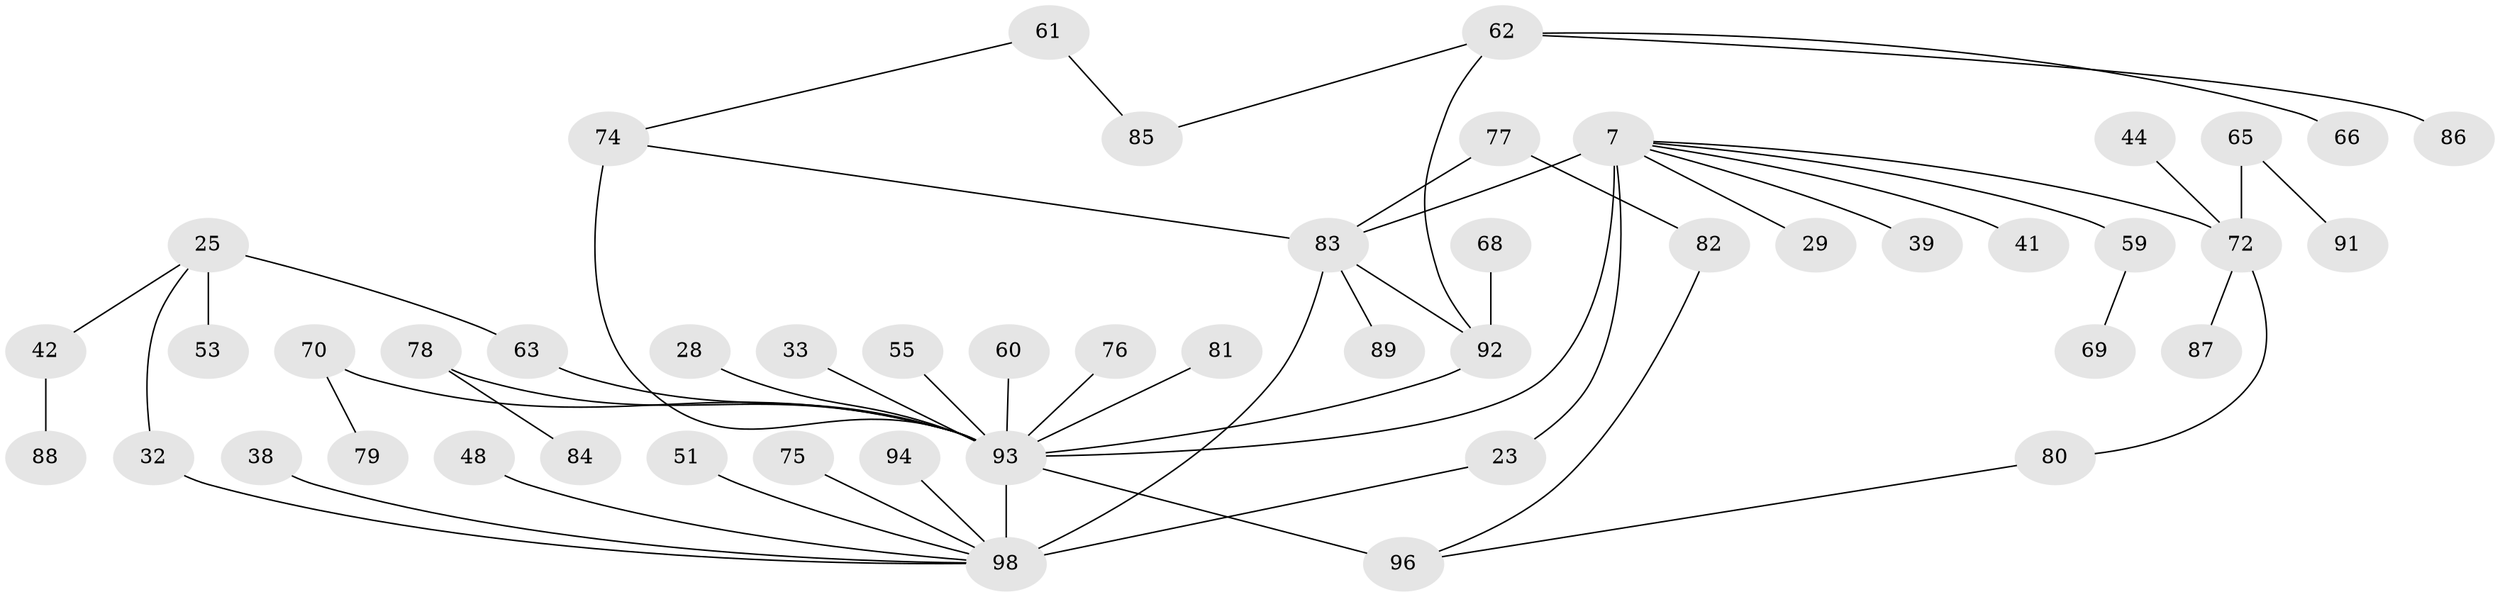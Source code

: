 // original degree distribution, {6: 0.05102040816326531, 4: 0.08163265306122448, 2: 0.30612244897959184, 3: 0.20408163265306123, 8: 0.01020408163265306, 1: 0.29591836734693877, 5: 0.05102040816326531}
// Generated by graph-tools (version 1.1) at 2025/41/03/09/25 04:41:26]
// undirected, 49 vertices, 56 edges
graph export_dot {
graph [start="1"]
  node [color=gray90,style=filled];
  7 [super="+2+3"];
  23;
  25;
  28;
  29;
  32 [super="+20"];
  33;
  38;
  39 [super="+24"];
  41;
  42;
  44;
  48;
  51;
  53;
  55;
  59;
  60;
  61;
  62;
  63 [super="+47"];
  65;
  66;
  68;
  69;
  70;
  72 [super="+46"];
  74 [super="+17"];
  75;
  76 [super="+35"];
  77;
  78;
  79;
  80;
  81;
  82;
  83 [super="+58+64+50"];
  84;
  85;
  86;
  87;
  88;
  89;
  91;
  92 [super="+45+57+40"];
  93 [super="+56+54"];
  94;
  96 [super="+90"];
  98 [super="+26+73+95+97"];
  7 -- 23;
  7 -- 93 [weight=5];
  7 -- 41;
  7 -- 59;
  7 -- 29;
  7 -- 83;
  7 -- 72;
  7 -- 39;
  23 -- 98;
  25 -- 42;
  25 -- 53;
  25 -- 63 [weight=2];
  25 -- 32;
  28 -- 93;
  32 -- 98;
  33 -- 93;
  38 -- 98;
  42 -- 88;
  44 -- 72;
  48 -- 98;
  51 -- 98;
  55 -- 93;
  59 -- 69;
  60 -- 93;
  61 -- 85;
  61 -- 74;
  62 -- 66;
  62 -- 85;
  62 -- 86;
  62 -- 92;
  63 -- 93;
  65 -- 91;
  65 -- 72;
  68 -- 92;
  70 -- 79;
  70 -- 93;
  72 -- 80;
  72 -- 87;
  74 -- 93 [weight=5];
  74 -- 83 [weight=2];
  75 -- 98;
  76 -- 93;
  77 -- 82;
  77 -- 83;
  78 -- 84;
  78 -- 93;
  80 -- 96;
  81 -- 93;
  82 -- 96;
  83 -- 98;
  83 -- 89;
  83 -- 92;
  92 -- 93 [weight=2];
  93 -- 96 [weight=2];
  93 -- 98 [weight=6];
  94 -- 98;
}
